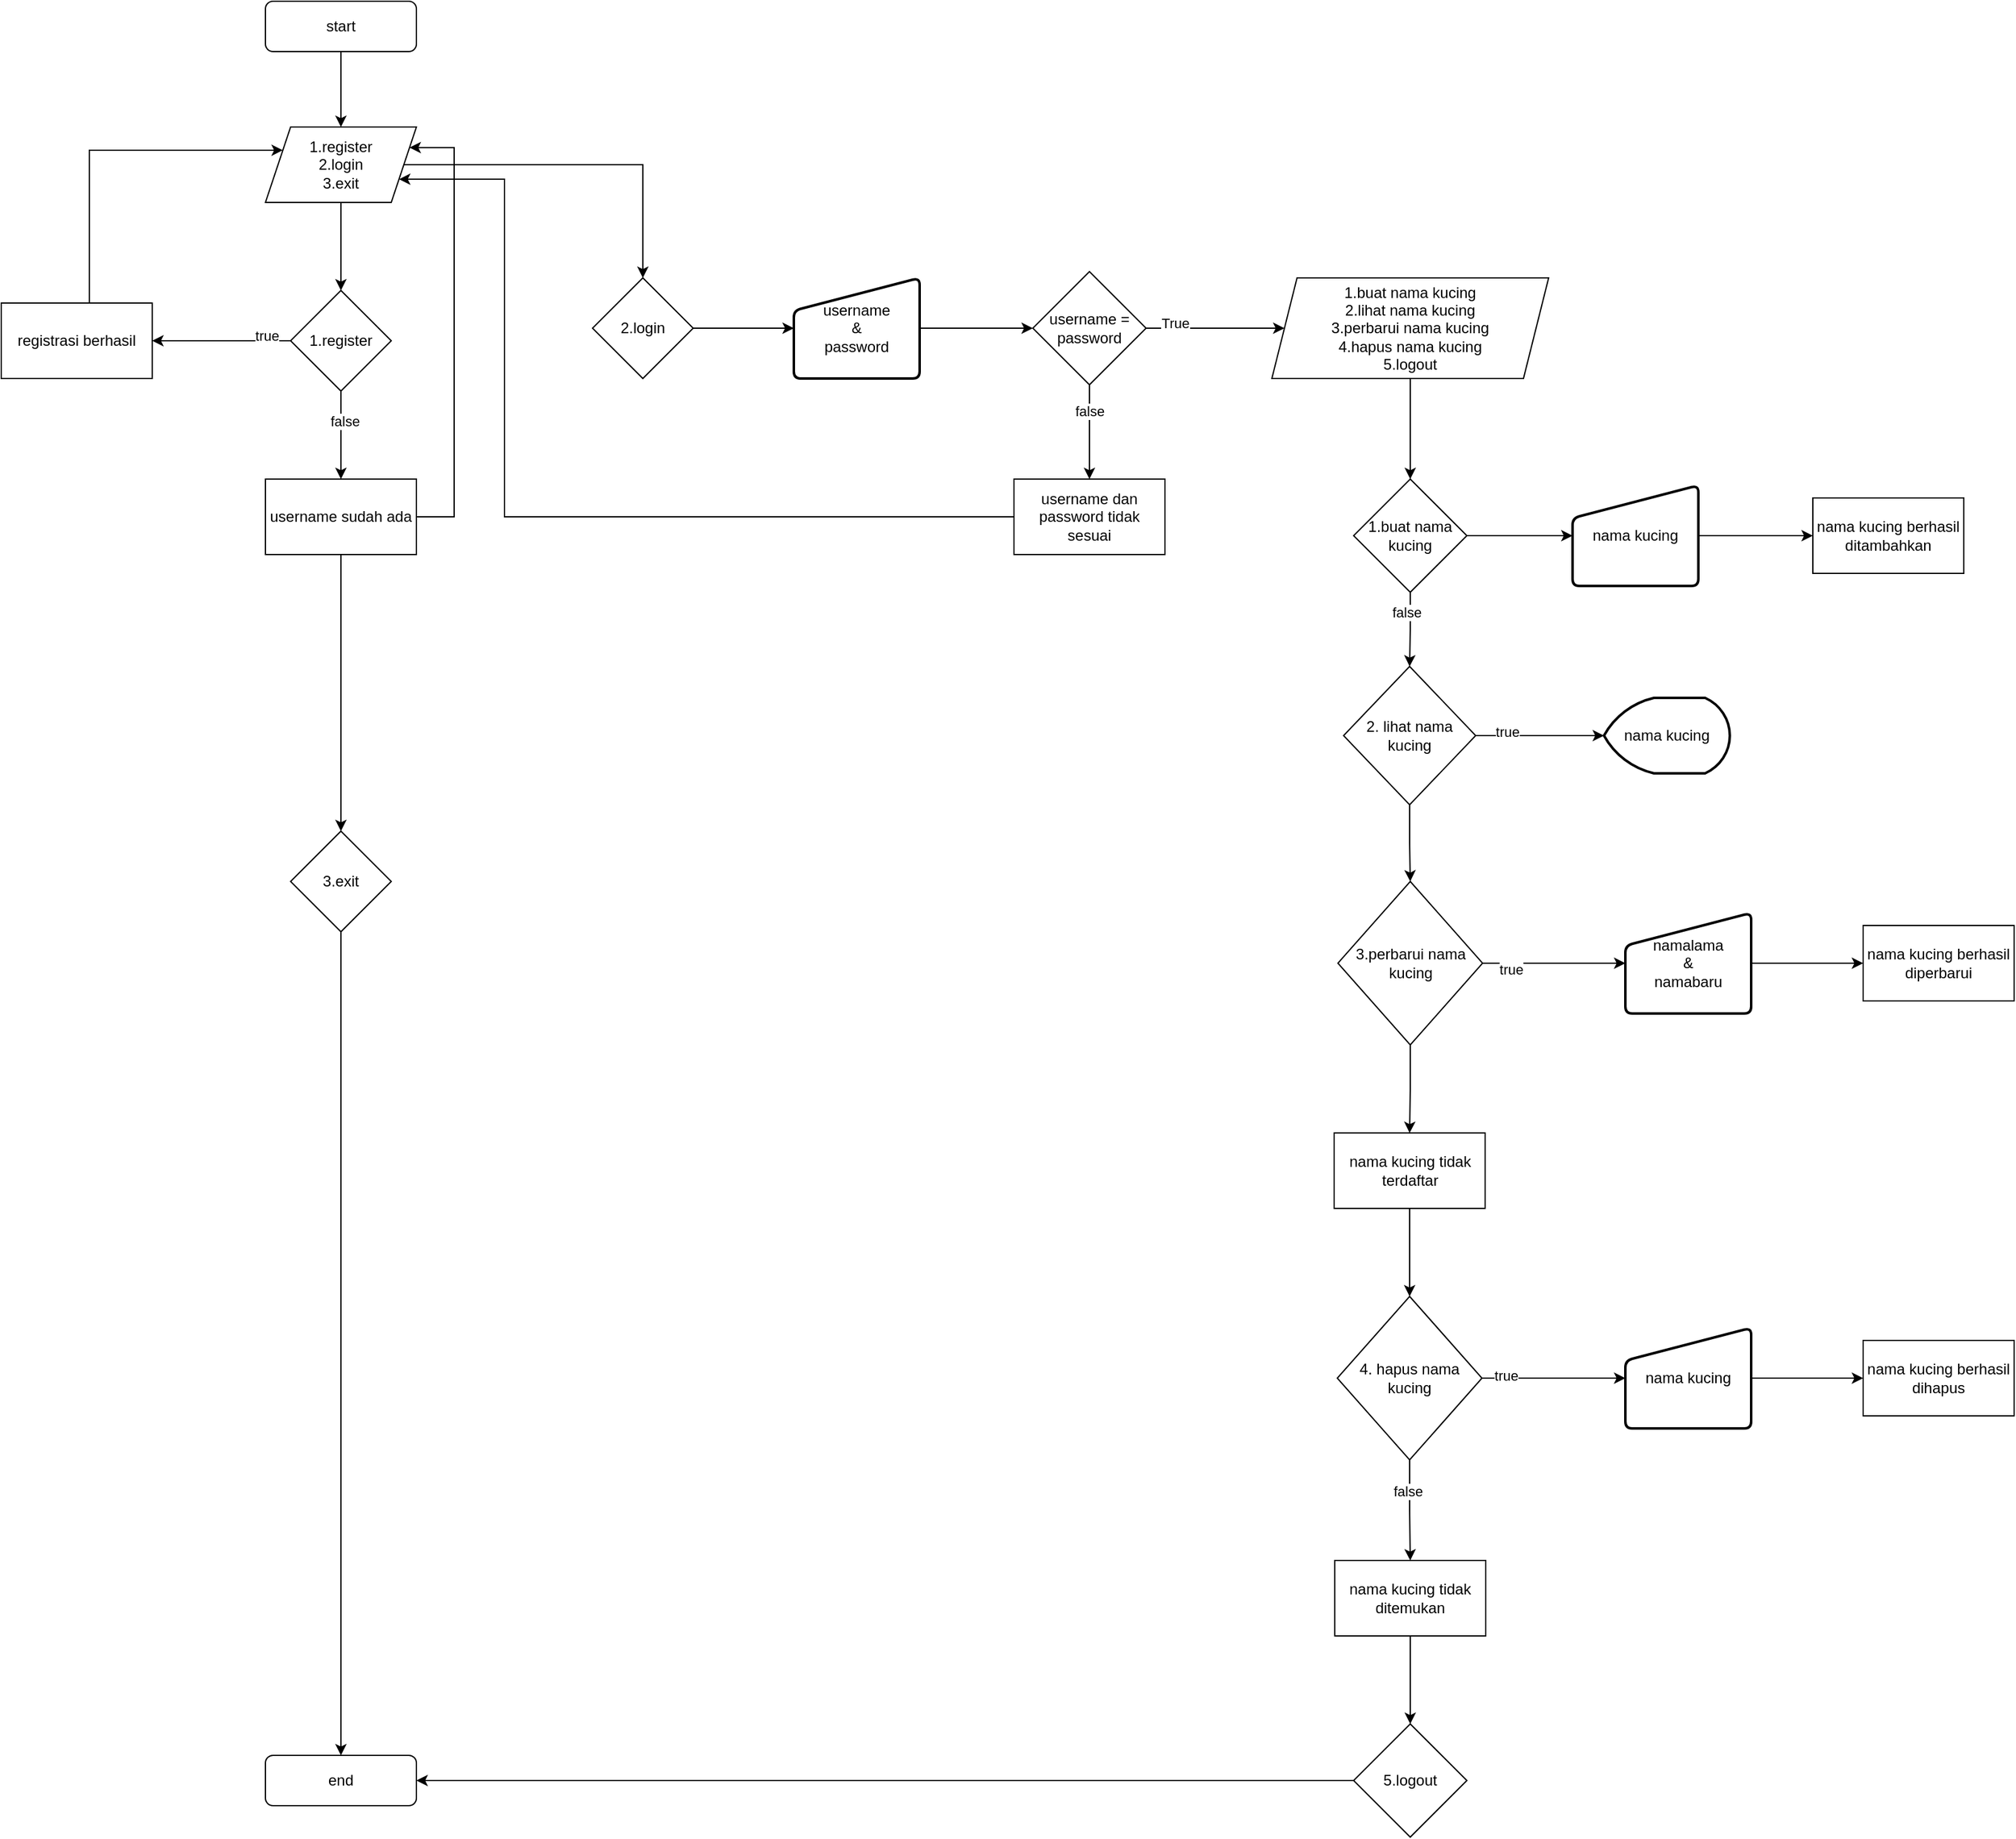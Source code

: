 <mxfile version="24.0.4" type="device">
  <diagram id="C5RBs43oDa-KdzZeNtuy" name="Page-1">
    <mxGraphModel dx="1886" dy="744" grid="1" gridSize="10" guides="1" tooltips="1" connect="1" arrows="1" fold="1" page="1" pageScale="1" pageWidth="827" pageHeight="1169" math="0" shadow="0">
      <root>
        <mxCell id="WIyWlLk6GJQsqaUBKTNV-0" />
        <mxCell id="WIyWlLk6GJQsqaUBKTNV-1" parent="WIyWlLk6GJQsqaUBKTNV-0" />
        <mxCell id="CqJCtOtkbJLtvw5_I376-2" value="" style="edgeStyle=orthogonalEdgeStyle;rounded=0;orthogonalLoop=1;jettySize=auto;html=1;" edge="1" parent="WIyWlLk6GJQsqaUBKTNV-1" source="WIyWlLk6GJQsqaUBKTNV-3" target="CqJCtOtkbJLtvw5_I376-1">
          <mxGeometry relative="1" as="geometry" />
        </mxCell>
        <mxCell id="WIyWlLk6GJQsqaUBKTNV-3" value="start" style="rounded=1;whiteSpace=wrap;html=1;fontSize=12;glass=0;strokeWidth=1;shadow=0;" parent="WIyWlLk6GJQsqaUBKTNV-1" vertex="1">
          <mxGeometry x="160" y="80" width="120" height="40" as="geometry" />
        </mxCell>
        <mxCell id="CqJCtOtkbJLtvw5_I376-5" value="" style="edgeStyle=orthogonalEdgeStyle;rounded=0;orthogonalLoop=1;jettySize=auto;html=1;" edge="1" parent="WIyWlLk6GJQsqaUBKTNV-1" source="CqJCtOtkbJLtvw5_I376-0" target="CqJCtOtkbJLtvw5_I376-4">
          <mxGeometry relative="1" as="geometry" />
        </mxCell>
        <mxCell id="CqJCtOtkbJLtvw5_I376-7" value="true" style="edgeLabel;html=1;align=center;verticalAlign=middle;resizable=0;points=[];" vertex="1" connectable="0" parent="CqJCtOtkbJLtvw5_I376-5">
          <mxGeometry x="-0.654" y="-4" relative="1" as="geometry">
            <mxPoint as="offset" />
          </mxGeometry>
        </mxCell>
        <mxCell id="CqJCtOtkbJLtvw5_I376-13" value="" style="edgeStyle=orthogonalEdgeStyle;rounded=0;orthogonalLoop=1;jettySize=auto;html=1;" edge="1" parent="WIyWlLk6GJQsqaUBKTNV-1" source="CqJCtOtkbJLtvw5_I376-0" target="CqJCtOtkbJLtvw5_I376-11">
          <mxGeometry relative="1" as="geometry" />
        </mxCell>
        <mxCell id="CqJCtOtkbJLtvw5_I376-14" value="false" style="edgeLabel;html=1;align=center;verticalAlign=middle;resizable=0;points=[];" vertex="1" connectable="0" parent="CqJCtOtkbJLtvw5_I376-13">
          <mxGeometry x="-0.314" y="3" relative="1" as="geometry">
            <mxPoint as="offset" />
          </mxGeometry>
        </mxCell>
        <mxCell id="CqJCtOtkbJLtvw5_I376-0" value="1.register" style="rhombus;whiteSpace=wrap;html=1;" vertex="1" parent="WIyWlLk6GJQsqaUBKTNV-1">
          <mxGeometry x="180" y="310" width="80" height="80" as="geometry" />
        </mxCell>
        <mxCell id="CqJCtOtkbJLtvw5_I376-3" value="" style="edgeStyle=orthogonalEdgeStyle;rounded=0;orthogonalLoop=1;jettySize=auto;html=1;" edge="1" parent="WIyWlLk6GJQsqaUBKTNV-1" source="CqJCtOtkbJLtvw5_I376-1" target="CqJCtOtkbJLtvw5_I376-0">
          <mxGeometry relative="1" as="geometry" />
        </mxCell>
        <mxCell id="CqJCtOtkbJLtvw5_I376-20" style="edgeStyle=orthogonalEdgeStyle;rounded=0;orthogonalLoop=1;jettySize=auto;html=1;entryX=0.5;entryY=0;entryDx=0;entryDy=0;" edge="1" parent="WIyWlLk6GJQsqaUBKTNV-1" source="CqJCtOtkbJLtvw5_I376-1" target="CqJCtOtkbJLtvw5_I376-18">
          <mxGeometry relative="1" as="geometry" />
        </mxCell>
        <mxCell id="CqJCtOtkbJLtvw5_I376-1" value="1.register&lt;div&gt;2.login&lt;/div&gt;&lt;div&gt;3.exit&lt;/div&gt;" style="shape=parallelogram;perimeter=parallelogramPerimeter;whiteSpace=wrap;html=1;fixedSize=1;" vertex="1" parent="WIyWlLk6GJQsqaUBKTNV-1">
          <mxGeometry x="160" y="180" width="120" height="60" as="geometry" />
        </mxCell>
        <mxCell id="CqJCtOtkbJLtvw5_I376-6" style="edgeStyle=orthogonalEdgeStyle;rounded=0;orthogonalLoop=1;jettySize=auto;html=1;entryX=0;entryY=0.25;entryDx=0;entryDy=0;" edge="1" parent="WIyWlLk6GJQsqaUBKTNV-1" source="CqJCtOtkbJLtvw5_I376-4" target="CqJCtOtkbJLtvw5_I376-1">
          <mxGeometry relative="1" as="geometry">
            <Array as="points">
              <mxPoint x="20" y="199" />
            </Array>
          </mxGeometry>
        </mxCell>
        <mxCell id="CqJCtOtkbJLtvw5_I376-4" value="registrasi berhasil" style="rounded=0;whiteSpace=wrap;html=1;" vertex="1" parent="WIyWlLk6GJQsqaUBKTNV-1">
          <mxGeometry x="-50" y="320" width="120" height="60" as="geometry" />
        </mxCell>
        <mxCell id="CqJCtOtkbJLtvw5_I376-15" style="edgeStyle=orthogonalEdgeStyle;rounded=0;orthogonalLoop=1;jettySize=auto;html=1;entryX=1;entryY=0.25;entryDx=0;entryDy=0;" edge="1" parent="WIyWlLk6GJQsqaUBKTNV-1" source="CqJCtOtkbJLtvw5_I376-11" target="CqJCtOtkbJLtvw5_I376-1">
          <mxGeometry relative="1" as="geometry">
            <Array as="points">
              <mxPoint x="310" y="490" />
              <mxPoint x="310" y="196" />
            </Array>
          </mxGeometry>
        </mxCell>
        <mxCell id="CqJCtOtkbJLtvw5_I376-74" value="" style="edgeStyle=orthogonalEdgeStyle;rounded=0;orthogonalLoop=1;jettySize=auto;html=1;" edge="1" parent="WIyWlLk6GJQsqaUBKTNV-1" source="CqJCtOtkbJLtvw5_I376-11" target="CqJCtOtkbJLtvw5_I376-73">
          <mxGeometry relative="1" as="geometry" />
        </mxCell>
        <mxCell id="CqJCtOtkbJLtvw5_I376-11" value="username sudah ada" style="rounded=0;whiteSpace=wrap;html=1;" vertex="1" parent="WIyWlLk6GJQsqaUBKTNV-1">
          <mxGeometry x="160" y="460" width="120" height="60" as="geometry" />
        </mxCell>
        <mxCell id="CqJCtOtkbJLtvw5_I376-22" value="" style="edgeStyle=orthogonalEdgeStyle;rounded=0;orthogonalLoop=1;jettySize=auto;html=1;" edge="1" parent="WIyWlLk6GJQsqaUBKTNV-1" source="CqJCtOtkbJLtvw5_I376-18" target="CqJCtOtkbJLtvw5_I376-21">
          <mxGeometry relative="1" as="geometry" />
        </mxCell>
        <mxCell id="CqJCtOtkbJLtvw5_I376-18" value="2.login" style="rhombus;whiteSpace=wrap;html=1;" vertex="1" parent="WIyWlLk6GJQsqaUBKTNV-1">
          <mxGeometry x="420" y="300" width="80" height="80" as="geometry" />
        </mxCell>
        <mxCell id="CqJCtOtkbJLtvw5_I376-24" value="" style="edgeStyle=orthogonalEdgeStyle;rounded=0;orthogonalLoop=1;jettySize=auto;html=1;" edge="1" parent="WIyWlLk6GJQsqaUBKTNV-1" source="CqJCtOtkbJLtvw5_I376-21" target="CqJCtOtkbJLtvw5_I376-23">
          <mxGeometry relative="1" as="geometry" />
        </mxCell>
        <mxCell id="CqJCtOtkbJLtvw5_I376-21" value="username&lt;div&gt;&amp;amp;&lt;/div&gt;&lt;div&gt;password&lt;/div&gt;" style="html=1;strokeWidth=2;shape=manualInput;whiteSpace=wrap;rounded=1;size=26;arcSize=11;" vertex="1" parent="WIyWlLk6GJQsqaUBKTNV-1">
          <mxGeometry x="580" y="300" width="100" height="80" as="geometry" />
        </mxCell>
        <mxCell id="CqJCtOtkbJLtvw5_I376-26" value="" style="edgeStyle=orthogonalEdgeStyle;rounded=0;orthogonalLoop=1;jettySize=auto;html=1;" edge="1" parent="WIyWlLk6GJQsqaUBKTNV-1" source="CqJCtOtkbJLtvw5_I376-23" target="CqJCtOtkbJLtvw5_I376-25">
          <mxGeometry relative="1" as="geometry" />
        </mxCell>
        <mxCell id="CqJCtOtkbJLtvw5_I376-27" value="false" style="edgeLabel;html=1;align=center;verticalAlign=middle;resizable=0;points=[];" vertex="1" connectable="0" parent="CqJCtOtkbJLtvw5_I376-26">
          <mxGeometry x="-0.44" relative="1" as="geometry">
            <mxPoint as="offset" />
          </mxGeometry>
        </mxCell>
        <mxCell id="CqJCtOtkbJLtvw5_I376-29" value="" style="edgeStyle=orthogonalEdgeStyle;rounded=0;orthogonalLoop=1;jettySize=auto;html=1;" edge="1" parent="WIyWlLk6GJQsqaUBKTNV-1" source="CqJCtOtkbJLtvw5_I376-23" target="CqJCtOtkbJLtvw5_I376-28">
          <mxGeometry relative="1" as="geometry" />
        </mxCell>
        <mxCell id="CqJCtOtkbJLtvw5_I376-30" value="True" style="edgeLabel;html=1;align=center;verticalAlign=middle;resizable=0;points=[];" vertex="1" connectable="0" parent="CqJCtOtkbJLtvw5_I376-29">
          <mxGeometry x="-0.582" y="4" relative="1" as="geometry">
            <mxPoint as="offset" />
          </mxGeometry>
        </mxCell>
        <mxCell id="CqJCtOtkbJLtvw5_I376-23" value="username = password" style="rhombus;whiteSpace=wrap;html=1;" vertex="1" parent="WIyWlLk6GJQsqaUBKTNV-1">
          <mxGeometry x="770" y="295" width="90" height="90" as="geometry" />
        </mxCell>
        <mxCell id="CqJCtOtkbJLtvw5_I376-32" style="edgeStyle=orthogonalEdgeStyle;rounded=0;orthogonalLoop=1;jettySize=auto;html=1;entryX=1;entryY=0.75;entryDx=0;entryDy=0;" edge="1" parent="WIyWlLk6GJQsqaUBKTNV-1" source="CqJCtOtkbJLtvw5_I376-25" target="CqJCtOtkbJLtvw5_I376-1">
          <mxGeometry relative="1" as="geometry">
            <Array as="points">
              <mxPoint x="350" y="490" />
              <mxPoint x="350" y="222" />
            </Array>
          </mxGeometry>
        </mxCell>
        <mxCell id="CqJCtOtkbJLtvw5_I376-25" value="username dan password tidak sesuai" style="rounded=0;whiteSpace=wrap;html=1;" vertex="1" parent="WIyWlLk6GJQsqaUBKTNV-1">
          <mxGeometry x="755" y="460" width="120" height="60" as="geometry" />
        </mxCell>
        <mxCell id="CqJCtOtkbJLtvw5_I376-34" value="" style="edgeStyle=orthogonalEdgeStyle;rounded=0;orthogonalLoop=1;jettySize=auto;html=1;" edge="1" parent="WIyWlLk6GJQsqaUBKTNV-1" source="CqJCtOtkbJLtvw5_I376-28" target="CqJCtOtkbJLtvw5_I376-33">
          <mxGeometry relative="1" as="geometry" />
        </mxCell>
        <mxCell id="CqJCtOtkbJLtvw5_I376-28" value="1.buat nama kucing&lt;div&gt;2.lihat nama kucing&lt;/div&gt;&lt;div&gt;3.perbarui nama kucing&lt;/div&gt;&lt;div&gt;4.hapus nama kucing&lt;/div&gt;&lt;div&gt;5.logout&lt;/div&gt;" style="shape=parallelogram;perimeter=parallelogramPerimeter;whiteSpace=wrap;html=1;fixedSize=1;" vertex="1" parent="WIyWlLk6GJQsqaUBKTNV-1">
          <mxGeometry x="960" y="300" width="220" height="80" as="geometry" />
        </mxCell>
        <mxCell id="CqJCtOtkbJLtvw5_I376-40" value="" style="edgeStyle=orthogonalEdgeStyle;rounded=0;orthogonalLoop=1;jettySize=auto;html=1;" edge="1" parent="WIyWlLk6GJQsqaUBKTNV-1" source="CqJCtOtkbJLtvw5_I376-33" target="CqJCtOtkbJLtvw5_I376-39">
          <mxGeometry relative="1" as="geometry" />
        </mxCell>
        <mxCell id="CqJCtOtkbJLtvw5_I376-41" value="false" style="edgeLabel;html=1;align=center;verticalAlign=middle;resizable=0;points=[];" vertex="1" connectable="0" parent="CqJCtOtkbJLtvw5_I376-40">
          <mxGeometry x="-0.48" y="-3" relative="1" as="geometry">
            <mxPoint as="offset" />
          </mxGeometry>
        </mxCell>
        <mxCell id="CqJCtOtkbJLtvw5_I376-60" value="" style="edgeStyle=orthogonalEdgeStyle;rounded=0;orthogonalLoop=1;jettySize=auto;html=1;" edge="1" parent="WIyWlLk6GJQsqaUBKTNV-1" source="CqJCtOtkbJLtvw5_I376-33" target="CqJCtOtkbJLtvw5_I376-59">
          <mxGeometry relative="1" as="geometry" />
        </mxCell>
        <mxCell id="CqJCtOtkbJLtvw5_I376-33" value="1.buat nama kucing" style="rhombus;whiteSpace=wrap;html=1;" vertex="1" parent="WIyWlLk6GJQsqaUBKTNV-1">
          <mxGeometry x="1025" y="460" width="90" height="90" as="geometry" />
        </mxCell>
        <mxCell id="CqJCtOtkbJLtvw5_I376-35" value="nama kucing berhasil ditambahkan" style="rounded=0;whiteSpace=wrap;html=1;" vertex="1" parent="WIyWlLk6GJQsqaUBKTNV-1">
          <mxGeometry x="1390" y="475" width="120" height="60" as="geometry" />
        </mxCell>
        <mxCell id="CqJCtOtkbJLtvw5_I376-44" value="" style="edgeStyle=orthogonalEdgeStyle;rounded=0;orthogonalLoop=1;jettySize=auto;html=1;" edge="1" parent="WIyWlLk6GJQsqaUBKTNV-1" source="CqJCtOtkbJLtvw5_I376-39" target="CqJCtOtkbJLtvw5_I376-43">
          <mxGeometry relative="1" as="geometry" />
        </mxCell>
        <mxCell id="CqJCtOtkbJLtvw5_I376-45" value="true" style="edgeLabel;html=1;align=center;verticalAlign=middle;resizable=0;points=[];" vertex="1" connectable="0" parent="CqJCtOtkbJLtvw5_I376-44">
          <mxGeometry x="-0.523" y="3" relative="1" as="geometry">
            <mxPoint as="offset" />
          </mxGeometry>
        </mxCell>
        <mxCell id="CqJCtOtkbJLtvw5_I376-47" value="" style="edgeStyle=orthogonalEdgeStyle;rounded=0;orthogonalLoop=1;jettySize=auto;html=1;" edge="1" parent="WIyWlLk6GJQsqaUBKTNV-1" source="CqJCtOtkbJLtvw5_I376-39" target="CqJCtOtkbJLtvw5_I376-46">
          <mxGeometry relative="1" as="geometry" />
        </mxCell>
        <mxCell id="CqJCtOtkbJLtvw5_I376-39" value="2. lihat nama kucing" style="rhombus;whiteSpace=wrap;html=1;" vertex="1" parent="WIyWlLk6GJQsqaUBKTNV-1">
          <mxGeometry x="1017" y="609" width="105" height="110" as="geometry" />
        </mxCell>
        <mxCell id="CqJCtOtkbJLtvw5_I376-43" value="nama kucing" style="strokeWidth=2;html=1;shape=mxgraph.flowchart.display;whiteSpace=wrap;" vertex="1" parent="WIyWlLk6GJQsqaUBKTNV-1">
          <mxGeometry x="1224" y="634" width="100" height="60" as="geometry" />
        </mxCell>
        <mxCell id="CqJCtOtkbJLtvw5_I376-49" value="" style="edgeStyle=orthogonalEdgeStyle;rounded=0;orthogonalLoop=1;jettySize=auto;html=1;" edge="1" parent="WIyWlLk6GJQsqaUBKTNV-1" source="CqJCtOtkbJLtvw5_I376-46" target="CqJCtOtkbJLtvw5_I376-48">
          <mxGeometry relative="1" as="geometry" />
        </mxCell>
        <mxCell id="CqJCtOtkbJLtvw5_I376-54" value="true" style="edgeLabel;html=1;align=center;verticalAlign=middle;resizable=0;points=[];" vertex="1" connectable="0" parent="CqJCtOtkbJLtvw5_I376-49">
          <mxGeometry x="-0.604" y="-5" relative="1" as="geometry">
            <mxPoint as="offset" />
          </mxGeometry>
        </mxCell>
        <mxCell id="CqJCtOtkbJLtvw5_I376-55" value="" style="edgeStyle=orthogonalEdgeStyle;rounded=0;orthogonalLoop=1;jettySize=auto;html=1;" edge="1" parent="WIyWlLk6GJQsqaUBKTNV-1" source="CqJCtOtkbJLtvw5_I376-46" target="CqJCtOtkbJLtvw5_I376-53">
          <mxGeometry relative="1" as="geometry" />
        </mxCell>
        <mxCell id="CqJCtOtkbJLtvw5_I376-46" value="3.perbarui nama kucing" style="rhombus;whiteSpace=wrap;html=1;" vertex="1" parent="WIyWlLk6GJQsqaUBKTNV-1">
          <mxGeometry x="1012.5" y="780" width="115" height="130" as="geometry" />
        </mxCell>
        <mxCell id="CqJCtOtkbJLtvw5_I376-51" value="" style="edgeStyle=orthogonalEdgeStyle;rounded=0;orthogonalLoop=1;jettySize=auto;html=1;" edge="1" parent="WIyWlLk6GJQsqaUBKTNV-1" source="CqJCtOtkbJLtvw5_I376-48" target="CqJCtOtkbJLtvw5_I376-50">
          <mxGeometry relative="1" as="geometry" />
        </mxCell>
        <mxCell id="CqJCtOtkbJLtvw5_I376-48" value="namalama&lt;div&gt;&amp;amp;&lt;/div&gt;&lt;div&gt;namabaru&lt;/div&gt;" style="html=1;strokeWidth=2;shape=manualInput;whiteSpace=wrap;rounded=1;size=26;arcSize=11;" vertex="1" parent="WIyWlLk6GJQsqaUBKTNV-1">
          <mxGeometry x="1241" y="805" width="100" height="80" as="geometry" />
        </mxCell>
        <mxCell id="CqJCtOtkbJLtvw5_I376-50" value="nama kucing berhasil diperbarui" style="rounded=0;whiteSpace=wrap;html=1;" vertex="1" parent="WIyWlLk6GJQsqaUBKTNV-1">
          <mxGeometry x="1430" y="815" width="120" height="60" as="geometry" />
        </mxCell>
        <mxCell id="CqJCtOtkbJLtvw5_I376-57" value="" style="edgeStyle=orthogonalEdgeStyle;rounded=0;orthogonalLoop=1;jettySize=auto;html=1;" edge="1" parent="WIyWlLk6GJQsqaUBKTNV-1" source="CqJCtOtkbJLtvw5_I376-53" target="CqJCtOtkbJLtvw5_I376-56">
          <mxGeometry relative="1" as="geometry" />
        </mxCell>
        <mxCell id="CqJCtOtkbJLtvw5_I376-53" value="nama kucing tidak terdaftar" style="rounded=0;whiteSpace=wrap;html=1;" vertex="1" parent="WIyWlLk6GJQsqaUBKTNV-1">
          <mxGeometry x="1009.5" y="980" width="120" height="60" as="geometry" />
        </mxCell>
        <mxCell id="CqJCtOtkbJLtvw5_I376-62" value="" style="edgeStyle=orthogonalEdgeStyle;rounded=0;orthogonalLoop=1;jettySize=auto;html=1;" edge="1" parent="WIyWlLk6GJQsqaUBKTNV-1" source="CqJCtOtkbJLtvw5_I376-56" target="CqJCtOtkbJLtvw5_I376-58">
          <mxGeometry relative="1" as="geometry" />
        </mxCell>
        <mxCell id="CqJCtOtkbJLtvw5_I376-65" value="true" style="edgeLabel;html=1;align=center;verticalAlign=middle;resizable=0;points=[];" vertex="1" connectable="0" parent="CqJCtOtkbJLtvw5_I376-62">
          <mxGeometry x="-0.667" y="2" relative="1" as="geometry">
            <mxPoint as="offset" />
          </mxGeometry>
        </mxCell>
        <mxCell id="CqJCtOtkbJLtvw5_I376-68" value="" style="edgeStyle=orthogonalEdgeStyle;rounded=0;orthogonalLoop=1;jettySize=auto;html=1;" edge="1" parent="WIyWlLk6GJQsqaUBKTNV-1" source="CqJCtOtkbJLtvw5_I376-56" target="CqJCtOtkbJLtvw5_I376-66">
          <mxGeometry relative="1" as="geometry" />
        </mxCell>
        <mxCell id="CqJCtOtkbJLtvw5_I376-69" value="false" style="edgeLabel;html=1;align=center;verticalAlign=middle;resizable=0;points=[];" vertex="1" connectable="0" parent="CqJCtOtkbJLtvw5_I376-68">
          <mxGeometry x="-0.379" y="-2" relative="1" as="geometry">
            <mxPoint as="offset" />
          </mxGeometry>
        </mxCell>
        <mxCell id="CqJCtOtkbJLtvw5_I376-56" value="4. hapus nama kucing" style="rhombus;whiteSpace=wrap;html=1;" vertex="1" parent="WIyWlLk6GJQsqaUBKTNV-1">
          <mxGeometry x="1012" y="1110" width="115" height="130" as="geometry" />
        </mxCell>
        <mxCell id="CqJCtOtkbJLtvw5_I376-64" value="" style="edgeStyle=orthogonalEdgeStyle;rounded=0;orthogonalLoop=1;jettySize=auto;html=1;" edge="1" parent="WIyWlLk6GJQsqaUBKTNV-1" source="CqJCtOtkbJLtvw5_I376-58" target="CqJCtOtkbJLtvw5_I376-63">
          <mxGeometry relative="1" as="geometry" />
        </mxCell>
        <mxCell id="CqJCtOtkbJLtvw5_I376-58" value="nama kucing" style="html=1;strokeWidth=2;shape=manualInput;whiteSpace=wrap;rounded=1;size=26;arcSize=11;" vertex="1" parent="WIyWlLk6GJQsqaUBKTNV-1">
          <mxGeometry x="1241" y="1135" width="100" height="80" as="geometry" />
        </mxCell>
        <mxCell id="CqJCtOtkbJLtvw5_I376-61" value="" style="edgeStyle=orthogonalEdgeStyle;rounded=0;orthogonalLoop=1;jettySize=auto;html=1;" edge="1" parent="WIyWlLk6GJQsqaUBKTNV-1" source="CqJCtOtkbJLtvw5_I376-59" target="CqJCtOtkbJLtvw5_I376-35">
          <mxGeometry relative="1" as="geometry" />
        </mxCell>
        <mxCell id="CqJCtOtkbJLtvw5_I376-59" value="nama kucing" style="html=1;strokeWidth=2;shape=manualInput;whiteSpace=wrap;rounded=1;size=26;arcSize=11;" vertex="1" parent="WIyWlLk6GJQsqaUBKTNV-1">
          <mxGeometry x="1199" y="465" width="100" height="80" as="geometry" />
        </mxCell>
        <mxCell id="CqJCtOtkbJLtvw5_I376-63" value="nama kucing berhasil dihapus" style="rounded=0;whiteSpace=wrap;html=1;" vertex="1" parent="WIyWlLk6GJQsqaUBKTNV-1">
          <mxGeometry x="1430" y="1145" width="120" height="60" as="geometry" />
        </mxCell>
        <mxCell id="CqJCtOtkbJLtvw5_I376-72" value="" style="edgeStyle=orthogonalEdgeStyle;rounded=0;orthogonalLoop=1;jettySize=auto;html=1;" edge="1" parent="WIyWlLk6GJQsqaUBKTNV-1" source="CqJCtOtkbJLtvw5_I376-66" target="CqJCtOtkbJLtvw5_I376-71">
          <mxGeometry relative="1" as="geometry" />
        </mxCell>
        <mxCell id="CqJCtOtkbJLtvw5_I376-66" value="nama kucing tidak ditemukan" style="rounded=0;whiteSpace=wrap;html=1;" vertex="1" parent="WIyWlLk6GJQsqaUBKTNV-1">
          <mxGeometry x="1010" y="1320" width="120" height="60" as="geometry" />
        </mxCell>
        <mxCell id="CqJCtOtkbJLtvw5_I376-77" style="edgeStyle=orthogonalEdgeStyle;rounded=0;orthogonalLoop=1;jettySize=auto;html=1;entryX=1;entryY=0.5;entryDx=0;entryDy=0;" edge="1" parent="WIyWlLk6GJQsqaUBKTNV-1" source="CqJCtOtkbJLtvw5_I376-71" target="CqJCtOtkbJLtvw5_I376-75">
          <mxGeometry relative="1" as="geometry" />
        </mxCell>
        <mxCell id="CqJCtOtkbJLtvw5_I376-71" value="5.logout" style="rhombus;whiteSpace=wrap;html=1;" vertex="1" parent="WIyWlLk6GJQsqaUBKTNV-1">
          <mxGeometry x="1025" y="1450" width="90" height="90" as="geometry" />
        </mxCell>
        <mxCell id="CqJCtOtkbJLtvw5_I376-76" style="edgeStyle=orthogonalEdgeStyle;rounded=0;orthogonalLoop=1;jettySize=auto;html=1;" edge="1" parent="WIyWlLk6GJQsqaUBKTNV-1" source="CqJCtOtkbJLtvw5_I376-73" target="CqJCtOtkbJLtvw5_I376-75">
          <mxGeometry relative="1" as="geometry" />
        </mxCell>
        <mxCell id="CqJCtOtkbJLtvw5_I376-73" value="3.exit" style="rhombus;whiteSpace=wrap;html=1;" vertex="1" parent="WIyWlLk6GJQsqaUBKTNV-1">
          <mxGeometry x="180" y="740" width="80" height="80" as="geometry" />
        </mxCell>
        <mxCell id="CqJCtOtkbJLtvw5_I376-75" value="end" style="rounded=1;whiteSpace=wrap;html=1;fontSize=12;glass=0;strokeWidth=1;shadow=0;" vertex="1" parent="WIyWlLk6GJQsqaUBKTNV-1">
          <mxGeometry x="160" y="1475" width="120" height="40" as="geometry" />
        </mxCell>
      </root>
    </mxGraphModel>
  </diagram>
</mxfile>
